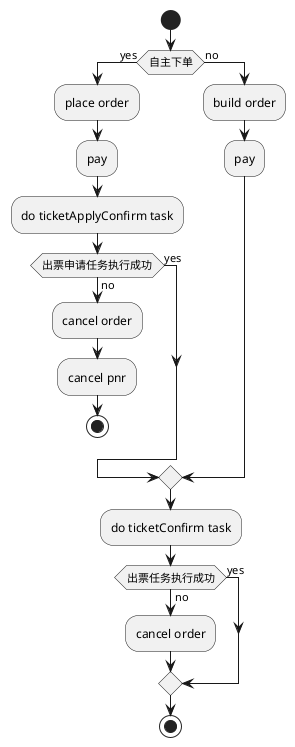 @startuml

start

if (自主下单) then (yes)
  :place order;
  :pay;
  :do ticketApplyConfirm task;
   
  if (出票申请任务执行成功) then (yes)
  else (no) 
    :cancel order;
    :cancel pnr;
    stop
  endif

else (no)
  :build order;
  :pay;

endif

:do ticketConfirm task;
  
if (出票任务执行成功) then (yes)
else (no) 
  :cancel order; 
endif

stop

@enduml
